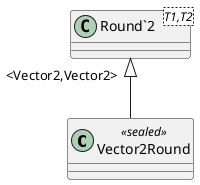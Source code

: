 @startuml
class Vector2Round <<sealed>> {
}
class "Round`2"<T1,T2> {
}
"Round`2" "<Vector2,Vector2>" <|-- Vector2Round
@enduml
